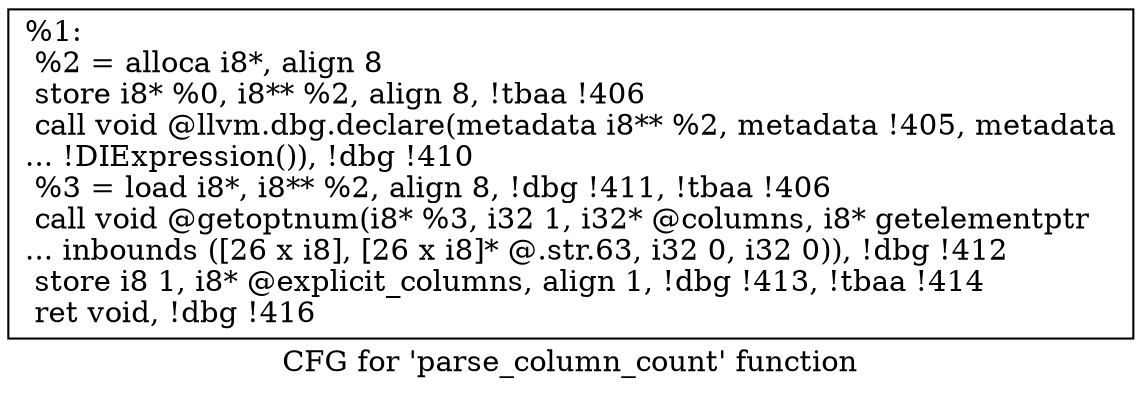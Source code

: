 digraph "CFG for 'parse_column_count' function" {
	label="CFG for 'parse_column_count' function";

	Node0x2068cb0 [shape=record,label="{%1:\l  %2 = alloca i8*, align 8\l  store i8* %0, i8** %2, align 8, !tbaa !406\l  call void @llvm.dbg.declare(metadata i8** %2, metadata !405, metadata\l... !DIExpression()), !dbg !410\l  %3 = load i8*, i8** %2, align 8, !dbg !411, !tbaa !406\l  call void @getoptnum(i8* %3, i32 1, i32* @columns, i8* getelementptr\l... inbounds ([26 x i8], [26 x i8]* @.str.63, i32 0, i32 0)), !dbg !412\l  store i8 1, i8* @explicit_columns, align 1, !dbg !413, !tbaa !414\l  ret void, !dbg !416\l}"];
}
